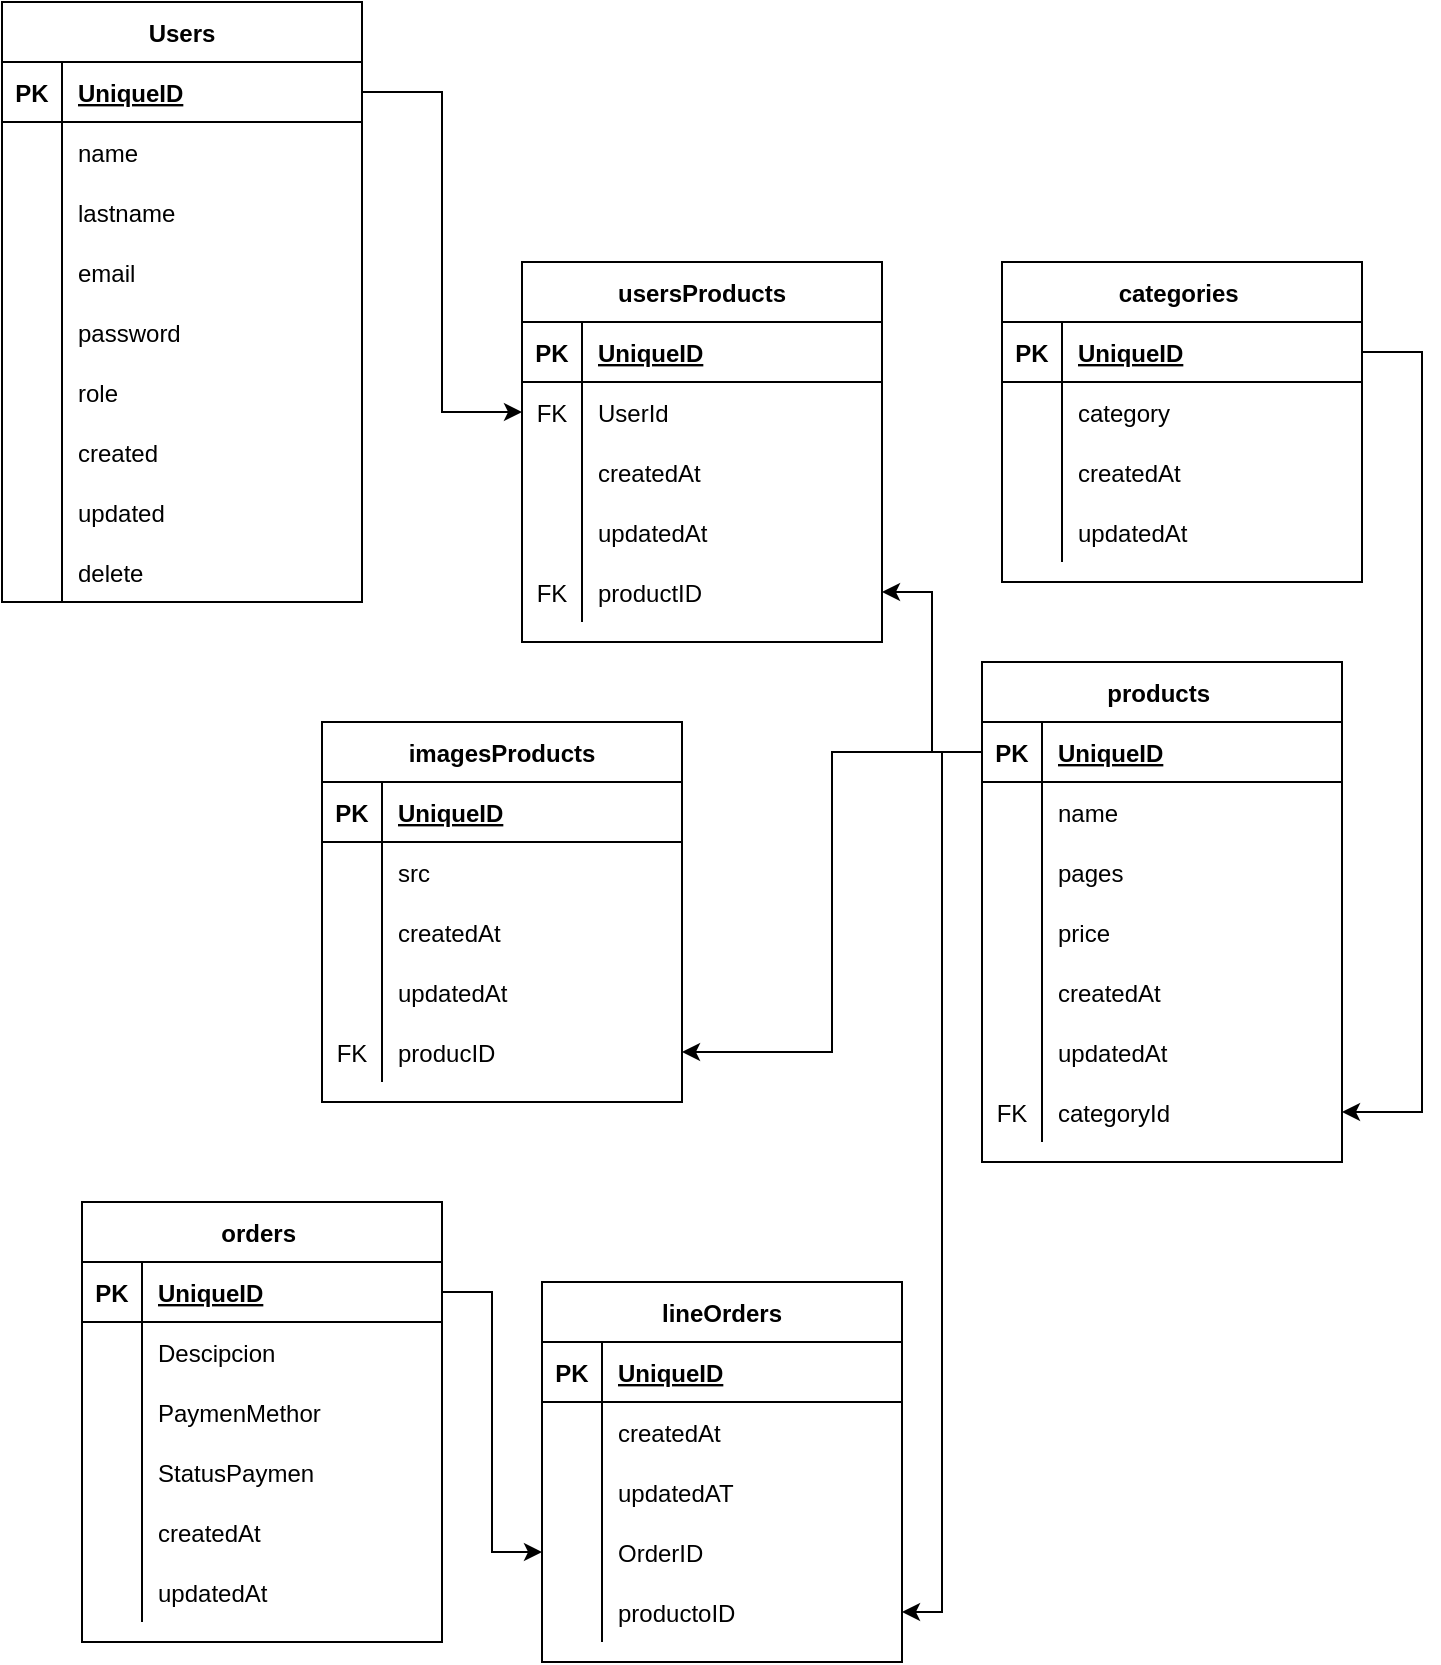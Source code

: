 <mxfile version="14.4.8" type="github">
  <diagram id="wdU_R_w-4YhpzuKH8OA1" Name="Page-1" name="Page-1">
    <mxGraphModel dx="868" dy="454" grid="1" gridSize="10" guides="1" tooltips="1" connect="1" arrows="1" fold="1" page="1" pageScale="1" pageWidth="827" pageHeight="1169" math="0" shadow="0">
      <root>
        <mxCell id="0" />
        <mxCell id="1" parent="0" />
        <mxCell id="D_lFzFRM88dTBD8EVdif-1" value="Users" style="shape=table;startSize=30;container=1;collapsible=1;childLayout=tableLayout;fixedRows=1;rowLines=0;fontStyle=1;align=center;resizeLast=1;" parent="1" vertex="1">
          <mxGeometry x="40" y="40" width="180" height="300" as="geometry" />
        </mxCell>
        <mxCell id="D_lFzFRM88dTBD8EVdif-2" value="" style="shape=partialRectangle;collapsible=0;dropTarget=0;pointerEvents=0;fillColor=none;top=0;left=0;bottom=1;right=0;points=[[0,0.5],[1,0.5]];portConstraint=eastwest;" parent="D_lFzFRM88dTBD8EVdif-1" vertex="1">
          <mxGeometry y="30" width="180" height="30" as="geometry" />
        </mxCell>
        <mxCell id="D_lFzFRM88dTBD8EVdif-3" value="PK" style="shape=partialRectangle;connectable=0;fillColor=none;top=0;left=0;bottom=0;right=0;fontStyle=1;overflow=hidden;" parent="D_lFzFRM88dTBD8EVdif-2" vertex="1">
          <mxGeometry width="30" height="30" as="geometry" />
        </mxCell>
        <mxCell id="D_lFzFRM88dTBD8EVdif-4" value="UniqueID" style="shape=partialRectangle;connectable=0;fillColor=none;top=0;left=0;bottom=0;right=0;align=left;spacingLeft=6;fontStyle=5;overflow=hidden;" parent="D_lFzFRM88dTBD8EVdif-2" vertex="1">
          <mxGeometry x="30" width="150" height="30" as="geometry" />
        </mxCell>
        <mxCell id="D_lFzFRM88dTBD8EVdif-5" value="" style="shape=partialRectangle;collapsible=0;dropTarget=0;pointerEvents=0;fillColor=none;top=0;left=0;bottom=0;right=0;points=[[0,0.5],[1,0.5]];portConstraint=eastwest;" parent="D_lFzFRM88dTBD8EVdif-1" vertex="1">
          <mxGeometry y="60" width="180" height="30" as="geometry" />
        </mxCell>
        <mxCell id="D_lFzFRM88dTBD8EVdif-6" value="" style="shape=partialRectangle;connectable=0;fillColor=none;top=0;left=0;bottom=0;right=0;editable=1;overflow=hidden;" parent="D_lFzFRM88dTBD8EVdif-5" vertex="1">
          <mxGeometry width="30" height="30" as="geometry" />
        </mxCell>
        <mxCell id="D_lFzFRM88dTBD8EVdif-7" value="name" style="shape=partialRectangle;connectable=0;fillColor=none;top=0;left=0;bottom=0;right=0;align=left;spacingLeft=6;overflow=hidden;" parent="D_lFzFRM88dTBD8EVdif-5" vertex="1">
          <mxGeometry x="30" width="150" height="30" as="geometry" />
        </mxCell>
        <mxCell id="D_lFzFRM88dTBD8EVdif-8" value="" style="shape=partialRectangle;collapsible=0;dropTarget=0;pointerEvents=0;fillColor=none;top=0;left=0;bottom=0;right=0;points=[[0,0.5],[1,0.5]];portConstraint=eastwest;" parent="D_lFzFRM88dTBD8EVdif-1" vertex="1">
          <mxGeometry y="90" width="180" height="30" as="geometry" />
        </mxCell>
        <mxCell id="D_lFzFRM88dTBD8EVdif-9" value="" style="shape=partialRectangle;connectable=0;fillColor=none;top=0;left=0;bottom=0;right=0;editable=1;overflow=hidden;" parent="D_lFzFRM88dTBD8EVdif-8" vertex="1">
          <mxGeometry width="30" height="30" as="geometry" />
        </mxCell>
        <mxCell id="D_lFzFRM88dTBD8EVdif-10" value="lastname" style="shape=partialRectangle;connectable=0;fillColor=none;top=0;left=0;bottom=0;right=0;align=left;spacingLeft=6;overflow=hidden;" parent="D_lFzFRM88dTBD8EVdif-8" vertex="1">
          <mxGeometry x="30" width="150" height="30" as="geometry" />
        </mxCell>
        <mxCell id="D_lFzFRM88dTBD8EVdif-11" value="" style="shape=partialRectangle;collapsible=0;dropTarget=0;pointerEvents=0;fillColor=none;top=0;left=0;bottom=0;right=0;points=[[0,0.5],[1,0.5]];portConstraint=eastwest;" parent="D_lFzFRM88dTBD8EVdif-1" vertex="1">
          <mxGeometry y="120" width="180" height="30" as="geometry" />
        </mxCell>
        <mxCell id="D_lFzFRM88dTBD8EVdif-12" value="" style="shape=partialRectangle;connectable=0;fillColor=none;top=0;left=0;bottom=0;right=0;editable=1;overflow=hidden;" parent="D_lFzFRM88dTBD8EVdif-11" vertex="1">
          <mxGeometry width="30" height="30" as="geometry" />
        </mxCell>
        <mxCell id="D_lFzFRM88dTBD8EVdif-13" value="email" style="shape=partialRectangle;connectable=0;fillColor=none;top=0;left=0;bottom=0;right=0;align=left;spacingLeft=6;overflow=hidden;" parent="D_lFzFRM88dTBD8EVdif-11" vertex="1">
          <mxGeometry x="30" width="150" height="30" as="geometry" />
        </mxCell>
        <mxCell id="D_lFzFRM88dTBD8EVdif-29" value="" style="shape=partialRectangle;collapsible=0;dropTarget=0;pointerEvents=0;fillColor=none;top=0;left=0;bottom=0;right=0;points=[[0,0.5],[1,0.5]];portConstraint=eastwest;" parent="D_lFzFRM88dTBD8EVdif-1" vertex="1">
          <mxGeometry y="150" width="180" height="30" as="geometry" />
        </mxCell>
        <mxCell id="D_lFzFRM88dTBD8EVdif-30" value="" style="shape=partialRectangle;connectable=0;fillColor=none;top=0;left=0;bottom=0;right=0;editable=1;overflow=hidden;" parent="D_lFzFRM88dTBD8EVdif-29" vertex="1">
          <mxGeometry width="30" height="30" as="geometry" />
        </mxCell>
        <mxCell id="D_lFzFRM88dTBD8EVdif-31" value="password" style="shape=partialRectangle;connectable=0;fillColor=none;top=0;left=0;bottom=0;right=0;align=left;spacingLeft=6;overflow=hidden;" parent="D_lFzFRM88dTBD8EVdif-29" vertex="1">
          <mxGeometry x="30" width="150" height="30" as="geometry" />
        </mxCell>
        <mxCell id="D_lFzFRM88dTBD8EVdif-48" value="" style="shape=partialRectangle;collapsible=0;dropTarget=0;pointerEvents=0;fillColor=none;top=0;left=0;bottom=0;right=0;points=[[0,0.5],[1,0.5]];portConstraint=eastwest;" parent="D_lFzFRM88dTBD8EVdif-1" vertex="1">
          <mxGeometry y="180" width="180" height="30" as="geometry" />
        </mxCell>
        <mxCell id="D_lFzFRM88dTBD8EVdif-49" value="" style="shape=partialRectangle;connectable=0;fillColor=none;top=0;left=0;bottom=0;right=0;editable=1;overflow=hidden;" parent="D_lFzFRM88dTBD8EVdif-48" vertex="1">
          <mxGeometry width="30" height="30" as="geometry" />
        </mxCell>
        <mxCell id="D_lFzFRM88dTBD8EVdif-50" value="role" style="shape=partialRectangle;connectable=0;fillColor=none;top=0;left=0;bottom=0;right=0;align=left;spacingLeft=6;overflow=hidden;" parent="D_lFzFRM88dTBD8EVdif-48" vertex="1">
          <mxGeometry x="30" width="150" height="30" as="geometry" />
        </mxCell>
        <mxCell id="D_lFzFRM88dTBD8EVdif-51" value="" style="shape=partialRectangle;collapsible=0;dropTarget=0;pointerEvents=0;fillColor=none;top=0;left=0;bottom=0;right=0;points=[[0,0.5],[1,0.5]];portConstraint=eastwest;" parent="D_lFzFRM88dTBD8EVdif-1" vertex="1">
          <mxGeometry y="210" width="180" height="30" as="geometry" />
        </mxCell>
        <mxCell id="D_lFzFRM88dTBD8EVdif-52" value="" style="shape=partialRectangle;connectable=0;fillColor=none;top=0;left=0;bottom=0;right=0;editable=1;overflow=hidden;" parent="D_lFzFRM88dTBD8EVdif-51" vertex="1">
          <mxGeometry width="30" height="30" as="geometry" />
        </mxCell>
        <mxCell id="D_lFzFRM88dTBD8EVdif-53" value="created" style="shape=partialRectangle;connectable=0;fillColor=none;top=0;left=0;bottom=0;right=0;align=left;spacingLeft=6;overflow=hidden;" parent="D_lFzFRM88dTBD8EVdif-51" vertex="1">
          <mxGeometry x="30" width="150" height="30" as="geometry" />
        </mxCell>
        <mxCell id="D_lFzFRM88dTBD8EVdif-54" value="" style="shape=partialRectangle;collapsible=0;dropTarget=0;pointerEvents=0;fillColor=none;top=0;left=0;bottom=0;right=0;points=[[0,0.5],[1,0.5]];portConstraint=eastwest;" parent="D_lFzFRM88dTBD8EVdif-1" vertex="1">
          <mxGeometry y="240" width="180" height="30" as="geometry" />
        </mxCell>
        <mxCell id="D_lFzFRM88dTBD8EVdif-55" value="" style="shape=partialRectangle;connectable=0;fillColor=none;top=0;left=0;bottom=0;right=0;editable=1;overflow=hidden;" parent="D_lFzFRM88dTBD8EVdif-54" vertex="1">
          <mxGeometry width="30" height="30" as="geometry" />
        </mxCell>
        <mxCell id="D_lFzFRM88dTBD8EVdif-56" value="updated" style="shape=partialRectangle;connectable=0;fillColor=none;top=0;left=0;bottom=0;right=0;align=left;spacingLeft=6;overflow=hidden;" parent="D_lFzFRM88dTBD8EVdif-54" vertex="1">
          <mxGeometry x="30" width="150" height="30" as="geometry" />
        </mxCell>
        <mxCell id="D_lFzFRM88dTBD8EVdif-57" value="" style="shape=partialRectangle;collapsible=0;dropTarget=0;pointerEvents=0;fillColor=none;top=0;left=0;bottom=0;right=0;points=[[0,0.5],[1,0.5]];portConstraint=eastwest;" parent="D_lFzFRM88dTBD8EVdif-1" vertex="1">
          <mxGeometry y="270" width="180" height="30" as="geometry" />
        </mxCell>
        <mxCell id="D_lFzFRM88dTBD8EVdif-58" value="" style="shape=partialRectangle;connectable=0;fillColor=none;top=0;left=0;bottom=0;right=0;editable=1;overflow=hidden;" parent="D_lFzFRM88dTBD8EVdif-57" vertex="1">
          <mxGeometry width="30" height="30" as="geometry" />
        </mxCell>
        <mxCell id="D_lFzFRM88dTBD8EVdif-59" value="delete" style="shape=partialRectangle;connectable=0;fillColor=none;top=0;left=0;bottom=0;right=0;align=left;spacingLeft=6;overflow=hidden;" parent="D_lFzFRM88dTBD8EVdif-57" vertex="1">
          <mxGeometry x="30" width="150" height="30" as="geometry" />
        </mxCell>
        <mxCell id="D_lFzFRM88dTBD8EVdif-102" style="edgeStyle=orthogonalEdgeStyle;rounded=0;orthogonalLoop=1;jettySize=auto;html=1;entryX=1;entryY=0.5;entryDx=0;entryDy=0;exitX=1;exitY=0.5;exitDx=0;exitDy=0;" parent="1" source="D_lFzFRM88dTBD8EVdif-61" target="D_lFzFRM88dTBD8EVdif-83" edge="1">
          <mxGeometry relative="1" as="geometry">
            <Array as="points">
              <mxPoint x="750" y="215" />
              <mxPoint x="750" y="595" />
            </Array>
          </mxGeometry>
        </mxCell>
        <mxCell id="D_lFzFRM88dTBD8EVdif-60" value="categories " style="shape=table;startSize=30;container=1;collapsible=1;childLayout=tableLayout;fixedRows=1;rowLines=0;fontStyle=1;align=center;resizeLast=1;" parent="1" vertex="1">
          <mxGeometry x="540" y="170" width="180" height="160" as="geometry" />
        </mxCell>
        <mxCell id="D_lFzFRM88dTBD8EVdif-61" value="" style="shape=partialRectangle;collapsible=0;dropTarget=0;pointerEvents=0;fillColor=none;top=0;left=0;bottom=1;right=0;points=[[0,0.5],[1,0.5]];portConstraint=eastwest;" parent="D_lFzFRM88dTBD8EVdif-60" vertex="1">
          <mxGeometry y="30" width="180" height="30" as="geometry" />
        </mxCell>
        <mxCell id="D_lFzFRM88dTBD8EVdif-62" value="PK" style="shape=partialRectangle;connectable=0;fillColor=none;top=0;left=0;bottom=0;right=0;fontStyle=1;overflow=hidden;" parent="D_lFzFRM88dTBD8EVdif-61" vertex="1">
          <mxGeometry width="30" height="30" as="geometry" />
        </mxCell>
        <mxCell id="D_lFzFRM88dTBD8EVdif-63" value="UniqueID" style="shape=partialRectangle;connectable=0;fillColor=none;top=0;left=0;bottom=0;right=0;align=left;spacingLeft=6;fontStyle=5;overflow=hidden;" parent="D_lFzFRM88dTBD8EVdif-61" vertex="1">
          <mxGeometry x="30" width="150" height="30" as="geometry" />
        </mxCell>
        <mxCell id="D_lFzFRM88dTBD8EVdif-64" value="" style="shape=partialRectangle;collapsible=0;dropTarget=0;pointerEvents=0;fillColor=none;top=0;left=0;bottom=0;right=0;points=[[0,0.5],[1,0.5]];portConstraint=eastwest;" parent="D_lFzFRM88dTBD8EVdif-60" vertex="1">
          <mxGeometry y="60" width="180" height="30" as="geometry" />
        </mxCell>
        <mxCell id="D_lFzFRM88dTBD8EVdif-65" value="" style="shape=partialRectangle;connectable=0;fillColor=none;top=0;left=0;bottom=0;right=0;editable=1;overflow=hidden;" parent="D_lFzFRM88dTBD8EVdif-64" vertex="1">
          <mxGeometry width="30" height="30" as="geometry" />
        </mxCell>
        <mxCell id="D_lFzFRM88dTBD8EVdif-66" value="category" style="shape=partialRectangle;connectable=0;fillColor=none;top=0;left=0;bottom=0;right=0;align=left;spacingLeft=6;overflow=hidden;" parent="D_lFzFRM88dTBD8EVdif-64" vertex="1">
          <mxGeometry x="30" width="150" height="30" as="geometry" />
        </mxCell>
        <mxCell id="D_lFzFRM88dTBD8EVdif-136" value="" style="shape=partialRectangle;collapsible=0;dropTarget=0;pointerEvents=0;fillColor=none;top=0;left=0;bottom=0;right=0;points=[[0,0.5],[1,0.5]];portConstraint=eastwest;" parent="D_lFzFRM88dTBD8EVdif-60" vertex="1">
          <mxGeometry y="90" width="180" height="30" as="geometry" />
        </mxCell>
        <mxCell id="D_lFzFRM88dTBD8EVdif-137" value="" style="shape=partialRectangle;connectable=0;fillColor=none;top=0;left=0;bottom=0;right=0;editable=1;overflow=hidden;" parent="D_lFzFRM88dTBD8EVdif-136" vertex="1">
          <mxGeometry width="30" height="30" as="geometry" />
        </mxCell>
        <mxCell id="D_lFzFRM88dTBD8EVdif-138" value="createdAt" style="shape=partialRectangle;connectable=0;fillColor=none;top=0;left=0;bottom=0;right=0;align=left;spacingLeft=6;overflow=hidden;" parent="D_lFzFRM88dTBD8EVdif-136" vertex="1">
          <mxGeometry x="30" width="150" height="30" as="geometry" />
        </mxCell>
        <mxCell id="D_lFzFRM88dTBD8EVdif-139" value="" style="shape=partialRectangle;collapsible=0;dropTarget=0;pointerEvents=0;fillColor=none;top=0;left=0;bottom=0;right=0;points=[[0,0.5],[1,0.5]];portConstraint=eastwest;" parent="D_lFzFRM88dTBD8EVdif-60" vertex="1">
          <mxGeometry y="120" width="180" height="30" as="geometry" />
        </mxCell>
        <mxCell id="D_lFzFRM88dTBD8EVdif-140" value="" style="shape=partialRectangle;connectable=0;fillColor=none;top=0;left=0;bottom=0;right=0;editable=1;overflow=hidden;" parent="D_lFzFRM88dTBD8EVdif-139" vertex="1">
          <mxGeometry width="30" height="30" as="geometry" />
        </mxCell>
        <mxCell id="D_lFzFRM88dTBD8EVdif-141" value="updatedAt" style="shape=partialRectangle;connectable=0;fillColor=none;top=0;left=0;bottom=0;right=0;align=left;spacingLeft=6;overflow=hidden;" parent="D_lFzFRM88dTBD8EVdif-139" vertex="1">
          <mxGeometry x="30" width="150" height="30" as="geometry" />
        </mxCell>
        <mxCell id="D_lFzFRM88dTBD8EVdif-73" value="products " style="shape=table;startSize=30;container=1;collapsible=1;childLayout=tableLayout;fixedRows=1;rowLines=0;fontStyle=1;align=center;resizeLast=1;" parent="1" vertex="1">
          <mxGeometry x="530" y="370" width="180" height="250" as="geometry" />
        </mxCell>
        <mxCell id="D_lFzFRM88dTBD8EVdif-74" value="" style="shape=partialRectangle;collapsible=0;dropTarget=0;pointerEvents=0;fillColor=none;top=0;left=0;bottom=1;right=0;points=[[0,0.5],[1,0.5]];portConstraint=eastwest;" parent="D_lFzFRM88dTBD8EVdif-73" vertex="1">
          <mxGeometry y="30" width="180" height="30" as="geometry" />
        </mxCell>
        <mxCell id="D_lFzFRM88dTBD8EVdif-75" value="PK" style="shape=partialRectangle;connectable=0;fillColor=none;top=0;left=0;bottom=0;right=0;fontStyle=1;overflow=hidden;" parent="D_lFzFRM88dTBD8EVdif-74" vertex="1">
          <mxGeometry width="30" height="30" as="geometry" />
        </mxCell>
        <mxCell id="D_lFzFRM88dTBD8EVdif-76" value="UniqueID" style="shape=partialRectangle;connectable=0;fillColor=none;top=0;left=0;bottom=0;right=0;align=left;spacingLeft=6;fontStyle=5;overflow=hidden;" parent="D_lFzFRM88dTBD8EVdif-74" vertex="1">
          <mxGeometry x="30" width="150" height="30" as="geometry" />
        </mxCell>
        <mxCell id="D_lFzFRM88dTBD8EVdif-77" value="" style="shape=partialRectangle;collapsible=0;dropTarget=0;pointerEvents=0;fillColor=none;top=0;left=0;bottom=0;right=0;points=[[0,0.5],[1,0.5]];portConstraint=eastwest;" parent="D_lFzFRM88dTBD8EVdif-73" vertex="1">
          <mxGeometry y="60" width="180" height="30" as="geometry" />
        </mxCell>
        <mxCell id="D_lFzFRM88dTBD8EVdif-78" value="" style="shape=partialRectangle;connectable=0;fillColor=none;top=0;left=0;bottom=0;right=0;editable=1;overflow=hidden;" parent="D_lFzFRM88dTBD8EVdif-77" vertex="1">
          <mxGeometry width="30" height="30" as="geometry" />
        </mxCell>
        <mxCell id="D_lFzFRM88dTBD8EVdif-79" value="name" style="shape=partialRectangle;connectable=0;fillColor=none;top=0;left=0;bottom=0;right=0;align=left;spacingLeft=6;overflow=hidden;" parent="D_lFzFRM88dTBD8EVdif-77" vertex="1">
          <mxGeometry x="30" width="150" height="30" as="geometry" />
        </mxCell>
        <mxCell id="D_lFzFRM88dTBD8EVdif-80" value="" style="shape=partialRectangle;collapsible=0;dropTarget=0;pointerEvents=0;fillColor=none;top=0;left=0;bottom=0;right=0;points=[[0,0.5],[1,0.5]];portConstraint=eastwest;" parent="D_lFzFRM88dTBD8EVdif-73" vertex="1">
          <mxGeometry y="90" width="180" height="30" as="geometry" />
        </mxCell>
        <mxCell id="D_lFzFRM88dTBD8EVdif-81" value="" style="shape=partialRectangle;connectable=0;fillColor=none;top=0;left=0;bottom=0;right=0;editable=1;overflow=hidden;" parent="D_lFzFRM88dTBD8EVdif-80" vertex="1">
          <mxGeometry width="30" height="30" as="geometry" />
        </mxCell>
        <mxCell id="D_lFzFRM88dTBD8EVdif-82" value="pages" style="shape=partialRectangle;connectable=0;fillColor=none;top=0;left=0;bottom=0;right=0;align=left;spacingLeft=6;overflow=hidden;" parent="D_lFzFRM88dTBD8EVdif-80" vertex="1">
          <mxGeometry x="30" width="150" height="30" as="geometry" />
        </mxCell>
        <mxCell id="yRjSZdpIRdjSSG2NcqVf-1" value="" style="shape=partialRectangle;collapsible=0;dropTarget=0;pointerEvents=0;fillColor=none;top=0;left=0;bottom=0;right=0;points=[[0,0.5],[1,0.5]];portConstraint=eastwest;" parent="D_lFzFRM88dTBD8EVdif-73" vertex="1">
          <mxGeometry y="120" width="180" height="30" as="geometry" />
        </mxCell>
        <mxCell id="yRjSZdpIRdjSSG2NcqVf-2" value="" style="shape=partialRectangle;connectable=0;fillColor=none;top=0;left=0;bottom=0;right=0;editable=1;overflow=hidden;" parent="yRjSZdpIRdjSSG2NcqVf-1" vertex="1">
          <mxGeometry width="30" height="30" as="geometry" />
        </mxCell>
        <mxCell id="yRjSZdpIRdjSSG2NcqVf-3" value="price" style="shape=partialRectangle;connectable=0;fillColor=none;top=0;left=0;bottom=0;right=0;align=left;spacingLeft=6;overflow=hidden;" parent="yRjSZdpIRdjSSG2NcqVf-1" vertex="1">
          <mxGeometry x="30" width="150" height="30" as="geometry" />
        </mxCell>
        <mxCell id="D_lFzFRM88dTBD8EVdif-130" value="" style="shape=partialRectangle;collapsible=0;dropTarget=0;pointerEvents=0;fillColor=none;top=0;left=0;bottom=0;right=0;points=[[0,0.5],[1,0.5]];portConstraint=eastwest;" parent="D_lFzFRM88dTBD8EVdif-73" vertex="1">
          <mxGeometry y="150" width="180" height="30" as="geometry" />
        </mxCell>
        <mxCell id="D_lFzFRM88dTBD8EVdif-131" value="" style="shape=partialRectangle;connectable=0;fillColor=none;top=0;left=0;bottom=0;right=0;editable=1;overflow=hidden;" parent="D_lFzFRM88dTBD8EVdif-130" vertex="1">
          <mxGeometry width="30" height="30" as="geometry" />
        </mxCell>
        <mxCell id="D_lFzFRM88dTBD8EVdif-132" value="createdAt" style="shape=partialRectangle;connectable=0;fillColor=none;top=0;left=0;bottom=0;right=0;align=left;spacingLeft=6;overflow=hidden;" parent="D_lFzFRM88dTBD8EVdif-130" vertex="1">
          <mxGeometry x="30" width="150" height="30" as="geometry" />
        </mxCell>
        <mxCell id="D_lFzFRM88dTBD8EVdif-133" value="" style="shape=partialRectangle;collapsible=0;dropTarget=0;pointerEvents=0;fillColor=none;top=0;left=0;bottom=0;right=0;points=[[0,0.5],[1,0.5]];portConstraint=eastwest;" parent="D_lFzFRM88dTBD8EVdif-73" vertex="1">
          <mxGeometry y="180" width="180" height="30" as="geometry" />
        </mxCell>
        <mxCell id="D_lFzFRM88dTBD8EVdif-134" value="" style="shape=partialRectangle;connectable=0;fillColor=none;top=0;left=0;bottom=0;right=0;editable=1;overflow=hidden;" parent="D_lFzFRM88dTBD8EVdif-133" vertex="1">
          <mxGeometry width="30" height="30" as="geometry" />
        </mxCell>
        <mxCell id="D_lFzFRM88dTBD8EVdif-135" value="updatedAt" style="shape=partialRectangle;connectable=0;fillColor=none;top=0;left=0;bottom=0;right=0;align=left;spacingLeft=6;overflow=hidden;" parent="D_lFzFRM88dTBD8EVdif-133" vertex="1">
          <mxGeometry x="30" width="150" height="30" as="geometry" />
        </mxCell>
        <mxCell id="D_lFzFRM88dTBD8EVdif-83" value="" style="shape=partialRectangle;collapsible=0;dropTarget=0;pointerEvents=0;fillColor=none;top=0;left=0;bottom=0;right=0;points=[[0,0.5],[1,0.5]];portConstraint=eastwest;" parent="D_lFzFRM88dTBD8EVdif-73" vertex="1">
          <mxGeometry y="210" width="180" height="30" as="geometry" />
        </mxCell>
        <mxCell id="D_lFzFRM88dTBD8EVdif-84" value="FK" style="shape=partialRectangle;connectable=0;fillColor=none;top=0;left=0;bottom=0;right=0;editable=1;overflow=hidden;" parent="D_lFzFRM88dTBD8EVdif-83" vertex="1">
          <mxGeometry width="30" height="30" as="geometry" />
        </mxCell>
        <mxCell id="D_lFzFRM88dTBD8EVdif-85" value="categoryId" style="shape=partialRectangle;connectable=0;fillColor=none;top=0;left=0;bottom=0;right=0;align=left;spacingLeft=6;overflow=hidden;" parent="D_lFzFRM88dTBD8EVdif-83" vertex="1">
          <mxGeometry x="30" width="150" height="30" as="geometry" />
        </mxCell>
        <mxCell id="D_lFzFRM88dTBD8EVdif-86" value="usersProducts" style="shape=table;startSize=30;container=1;collapsible=1;childLayout=tableLayout;fixedRows=1;rowLines=0;fontStyle=1;align=center;resizeLast=1;" parent="1" vertex="1">
          <mxGeometry x="300" y="170" width="180" height="190" as="geometry" />
        </mxCell>
        <mxCell id="D_lFzFRM88dTBD8EVdif-87" value="" style="shape=partialRectangle;collapsible=0;dropTarget=0;pointerEvents=0;fillColor=none;top=0;left=0;bottom=1;right=0;points=[[0,0.5],[1,0.5]];portConstraint=eastwest;" parent="D_lFzFRM88dTBD8EVdif-86" vertex="1">
          <mxGeometry y="30" width="180" height="30" as="geometry" />
        </mxCell>
        <mxCell id="D_lFzFRM88dTBD8EVdif-88" value="PK" style="shape=partialRectangle;connectable=0;fillColor=none;top=0;left=0;bottom=0;right=0;fontStyle=1;overflow=hidden;" parent="D_lFzFRM88dTBD8EVdif-87" vertex="1">
          <mxGeometry width="30" height="30" as="geometry" />
        </mxCell>
        <mxCell id="D_lFzFRM88dTBD8EVdif-89" value="UniqueID" style="shape=partialRectangle;connectable=0;fillColor=none;top=0;left=0;bottom=0;right=0;align=left;spacingLeft=6;fontStyle=5;overflow=hidden;" parent="D_lFzFRM88dTBD8EVdif-87" vertex="1">
          <mxGeometry x="30" width="150" height="30" as="geometry" />
        </mxCell>
        <mxCell id="D_lFzFRM88dTBD8EVdif-93" value="" style="shape=partialRectangle;collapsible=0;dropTarget=0;pointerEvents=0;fillColor=none;top=0;left=0;bottom=0;right=0;points=[[0,0.5],[1,0.5]];portConstraint=eastwest;" parent="D_lFzFRM88dTBD8EVdif-86" vertex="1">
          <mxGeometry y="60" width="180" height="30" as="geometry" />
        </mxCell>
        <mxCell id="D_lFzFRM88dTBD8EVdif-94" value="FK" style="shape=partialRectangle;connectable=0;fillColor=none;top=0;left=0;bottom=0;right=0;editable=1;overflow=hidden;" parent="D_lFzFRM88dTBD8EVdif-93" vertex="1">
          <mxGeometry width="30" height="30" as="geometry" />
        </mxCell>
        <mxCell id="D_lFzFRM88dTBD8EVdif-95" value="UserId" style="shape=partialRectangle;connectable=0;fillColor=none;top=0;left=0;bottom=0;right=0;align=left;spacingLeft=6;overflow=hidden;" parent="D_lFzFRM88dTBD8EVdif-93" vertex="1">
          <mxGeometry x="30" width="150" height="30" as="geometry" />
        </mxCell>
        <mxCell id="D_lFzFRM88dTBD8EVdif-152" value="" style="shape=partialRectangle;collapsible=0;dropTarget=0;pointerEvents=0;fillColor=none;top=0;left=0;bottom=0;right=0;points=[[0,0.5],[1,0.5]];portConstraint=eastwest;" parent="D_lFzFRM88dTBD8EVdif-86" vertex="1">
          <mxGeometry y="90" width="180" height="30" as="geometry" />
        </mxCell>
        <mxCell id="D_lFzFRM88dTBD8EVdif-153" value="" style="shape=partialRectangle;connectable=0;fillColor=none;top=0;left=0;bottom=0;right=0;editable=1;overflow=hidden;" parent="D_lFzFRM88dTBD8EVdif-152" vertex="1">
          <mxGeometry width="30" height="30" as="geometry" />
        </mxCell>
        <mxCell id="D_lFzFRM88dTBD8EVdif-154" value="createdAt" style="shape=partialRectangle;connectable=0;fillColor=none;top=0;left=0;bottom=0;right=0;align=left;spacingLeft=6;overflow=hidden;" parent="D_lFzFRM88dTBD8EVdif-152" vertex="1">
          <mxGeometry x="30" width="150" height="30" as="geometry" />
        </mxCell>
        <mxCell id="D_lFzFRM88dTBD8EVdif-155" value="" style="shape=partialRectangle;collapsible=0;dropTarget=0;pointerEvents=0;fillColor=none;top=0;left=0;bottom=0;right=0;points=[[0,0.5],[1,0.5]];portConstraint=eastwest;" parent="D_lFzFRM88dTBD8EVdif-86" vertex="1">
          <mxGeometry y="120" width="180" height="30" as="geometry" />
        </mxCell>
        <mxCell id="D_lFzFRM88dTBD8EVdif-156" value="" style="shape=partialRectangle;connectable=0;fillColor=none;top=0;left=0;bottom=0;right=0;editable=1;overflow=hidden;" parent="D_lFzFRM88dTBD8EVdif-155" vertex="1">
          <mxGeometry width="30" height="30" as="geometry" />
        </mxCell>
        <mxCell id="D_lFzFRM88dTBD8EVdif-157" value="updatedAt" style="shape=partialRectangle;connectable=0;fillColor=none;top=0;left=0;bottom=0;right=0;align=left;spacingLeft=6;overflow=hidden;" parent="D_lFzFRM88dTBD8EVdif-155" vertex="1">
          <mxGeometry x="30" width="150" height="30" as="geometry" />
        </mxCell>
        <mxCell id="D_lFzFRM88dTBD8EVdif-96" value="" style="shape=partialRectangle;collapsible=0;dropTarget=0;pointerEvents=0;fillColor=none;top=0;left=0;bottom=0;right=0;points=[[0,0.5],[1,0.5]];portConstraint=eastwest;" parent="D_lFzFRM88dTBD8EVdif-86" vertex="1">
          <mxGeometry y="150" width="180" height="30" as="geometry" />
        </mxCell>
        <mxCell id="D_lFzFRM88dTBD8EVdif-97" value="FK" style="shape=partialRectangle;connectable=0;fillColor=none;top=0;left=0;bottom=0;right=0;editable=1;overflow=hidden;" parent="D_lFzFRM88dTBD8EVdif-96" vertex="1">
          <mxGeometry width="30" height="30" as="geometry" />
        </mxCell>
        <mxCell id="D_lFzFRM88dTBD8EVdif-98" value="productID" style="shape=partialRectangle;connectable=0;fillColor=none;top=0;left=0;bottom=0;right=0;align=left;spacingLeft=6;overflow=hidden;" parent="D_lFzFRM88dTBD8EVdif-96" vertex="1">
          <mxGeometry x="30" width="150" height="30" as="geometry" />
        </mxCell>
        <mxCell id="D_lFzFRM88dTBD8EVdif-100" style="edgeStyle=orthogonalEdgeStyle;rounded=0;orthogonalLoop=1;jettySize=auto;html=1;exitX=1;exitY=0.5;exitDx=0;exitDy=0;entryX=0;entryY=0.5;entryDx=0;entryDy=0;" parent="1" source="D_lFzFRM88dTBD8EVdif-2" target="D_lFzFRM88dTBD8EVdif-93" edge="1">
          <mxGeometry relative="1" as="geometry" />
        </mxCell>
        <mxCell id="D_lFzFRM88dTBD8EVdif-101" style="edgeStyle=orthogonalEdgeStyle;rounded=0;orthogonalLoop=1;jettySize=auto;html=1;exitX=0;exitY=0.5;exitDx=0;exitDy=0;" parent="1" source="D_lFzFRM88dTBD8EVdif-74" target="D_lFzFRM88dTBD8EVdif-96" edge="1">
          <mxGeometry relative="1" as="geometry" />
        </mxCell>
        <mxCell id="D_lFzFRM88dTBD8EVdif-103" value="imagesProducts" style="shape=table;startSize=30;container=1;collapsible=1;childLayout=tableLayout;fixedRows=1;rowLines=0;fontStyle=1;align=center;resizeLast=1;" parent="1" vertex="1">
          <mxGeometry x="200" y="400" width="180" height="190" as="geometry" />
        </mxCell>
        <mxCell id="D_lFzFRM88dTBD8EVdif-104" value="" style="shape=partialRectangle;collapsible=0;dropTarget=0;pointerEvents=0;fillColor=none;top=0;left=0;bottom=1;right=0;points=[[0,0.5],[1,0.5]];portConstraint=eastwest;" parent="D_lFzFRM88dTBD8EVdif-103" vertex="1">
          <mxGeometry y="30" width="180" height="30" as="geometry" />
        </mxCell>
        <mxCell id="D_lFzFRM88dTBD8EVdif-105" value="PK" style="shape=partialRectangle;connectable=0;fillColor=none;top=0;left=0;bottom=0;right=0;fontStyle=1;overflow=hidden;" parent="D_lFzFRM88dTBD8EVdif-104" vertex="1">
          <mxGeometry width="30" height="30" as="geometry" />
        </mxCell>
        <mxCell id="D_lFzFRM88dTBD8EVdif-106" value="UniqueID" style="shape=partialRectangle;connectable=0;fillColor=none;top=0;left=0;bottom=0;right=0;align=left;spacingLeft=6;fontStyle=5;overflow=hidden;" parent="D_lFzFRM88dTBD8EVdif-104" vertex="1">
          <mxGeometry x="30" width="150" height="30" as="geometry" />
        </mxCell>
        <mxCell id="D_lFzFRM88dTBD8EVdif-107" value="" style="shape=partialRectangle;collapsible=0;dropTarget=0;pointerEvents=0;fillColor=none;top=0;left=0;bottom=0;right=0;points=[[0,0.5],[1,0.5]];portConstraint=eastwest;" parent="D_lFzFRM88dTBD8EVdif-103" vertex="1">
          <mxGeometry y="60" width="180" height="30" as="geometry" />
        </mxCell>
        <mxCell id="D_lFzFRM88dTBD8EVdif-108" value="" style="shape=partialRectangle;connectable=0;fillColor=none;top=0;left=0;bottom=0;right=0;editable=1;overflow=hidden;" parent="D_lFzFRM88dTBD8EVdif-107" vertex="1">
          <mxGeometry width="30" height="30" as="geometry" />
        </mxCell>
        <mxCell id="D_lFzFRM88dTBD8EVdif-109" value="src" style="shape=partialRectangle;connectable=0;fillColor=none;top=0;left=0;bottom=0;right=0;align=left;spacingLeft=6;overflow=hidden;" parent="D_lFzFRM88dTBD8EVdif-107" vertex="1">
          <mxGeometry x="30" width="150" height="30" as="geometry" />
        </mxCell>
        <mxCell id="D_lFzFRM88dTBD8EVdif-168" value="" style="shape=partialRectangle;collapsible=0;dropTarget=0;pointerEvents=0;fillColor=none;top=0;left=0;bottom=0;right=0;points=[[0,0.5],[1,0.5]];portConstraint=eastwest;" parent="D_lFzFRM88dTBD8EVdif-103" vertex="1">
          <mxGeometry y="90" width="180" height="30" as="geometry" />
        </mxCell>
        <mxCell id="D_lFzFRM88dTBD8EVdif-169" value="" style="shape=partialRectangle;connectable=0;fillColor=none;top=0;left=0;bottom=0;right=0;editable=1;overflow=hidden;" parent="D_lFzFRM88dTBD8EVdif-168" vertex="1">
          <mxGeometry width="30" height="30" as="geometry" />
        </mxCell>
        <mxCell id="D_lFzFRM88dTBD8EVdif-170" value="createdAt" style="shape=partialRectangle;connectable=0;fillColor=none;top=0;left=0;bottom=0;right=0;align=left;spacingLeft=6;overflow=hidden;" parent="D_lFzFRM88dTBD8EVdif-168" vertex="1">
          <mxGeometry x="30" width="150" height="30" as="geometry" />
        </mxCell>
        <mxCell id="D_lFzFRM88dTBD8EVdif-171" value="" style="shape=partialRectangle;collapsible=0;dropTarget=0;pointerEvents=0;fillColor=none;top=0;left=0;bottom=0;right=0;points=[[0,0.5],[1,0.5]];portConstraint=eastwest;" parent="D_lFzFRM88dTBD8EVdif-103" vertex="1">
          <mxGeometry y="120" width="180" height="30" as="geometry" />
        </mxCell>
        <mxCell id="D_lFzFRM88dTBD8EVdif-172" value="" style="shape=partialRectangle;connectable=0;fillColor=none;top=0;left=0;bottom=0;right=0;editable=1;overflow=hidden;" parent="D_lFzFRM88dTBD8EVdif-171" vertex="1">
          <mxGeometry width="30" height="30" as="geometry" />
        </mxCell>
        <mxCell id="D_lFzFRM88dTBD8EVdif-173" value="updatedAt" style="shape=partialRectangle;connectable=0;fillColor=none;top=0;left=0;bottom=0;right=0;align=left;spacingLeft=6;overflow=hidden;" parent="D_lFzFRM88dTBD8EVdif-171" vertex="1">
          <mxGeometry x="30" width="150" height="30" as="geometry" />
        </mxCell>
        <mxCell id="D_lFzFRM88dTBD8EVdif-110" value="" style="shape=partialRectangle;collapsible=0;dropTarget=0;pointerEvents=0;fillColor=none;top=0;left=0;bottom=0;right=0;points=[[0,0.5],[1,0.5]];portConstraint=eastwest;" parent="D_lFzFRM88dTBD8EVdif-103" vertex="1">
          <mxGeometry y="150" width="180" height="30" as="geometry" />
        </mxCell>
        <mxCell id="D_lFzFRM88dTBD8EVdif-111" value="FK" style="shape=partialRectangle;connectable=0;fillColor=none;top=0;left=0;bottom=0;right=0;editable=1;overflow=hidden;" parent="D_lFzFRM88dTBD8EVdif-110" vertex="1">
          <mxGeometry width="30" height="30" as="geometry" />
        </mxCell>
        <mxCell id="D_lFzFRM88dTBD8EVdif-112" value="producID" style="shape=partialRectangle;connectable=0;fillColor=none;top=0;left=0;bottom=0;right=0;align=left;spacingLeft=6;overflow=hidden;" parent="D_lFzFRM88dTBD8EVdif-110" vertex="1">
          <mxGeometry x="30" width="150" height="30" as="geometry" />
        </mxCell>
        <mxCell id="D_lFzFRM88dTBD8EVdif-116" style="edgeStyle=orthogonalEdgeStyle;rounded=0;orthogonalLoop=1;jettySize=auto;html=1;entryX=1;entryY=0.5;entryDx=0;entryDy=0;" parent="1" source="D_lFzFRM88dTBD8EVdif-74" target="D_lFzFRM88dTBD8EVdif-110" edge="1">
          <mxGeometry relative="1" as="geometry" />
        </mxCell>
        <mxCell id="D_lFzFRM88dTBD8EVdif-117" value="orders " style="shape=table;startSize=30;container=1;collapsible=1;childLayout=tableLayout;fixedRows=1;rowLines=0;fontStyle=1;align=center;resizeLast=1;" parent="1" vertex="1">
          <mxGeometry x="80" y="640" width="180" height="220" as="geometry" />
        </mxCell>
        <mxCell id="D_lFzFRM88dTBD8EVdif-118" value="" style="shape=partialRectangle;collapsible=0;dropTarget=0;pointerEvents=0;fillColor=none;top=0;left=0;bottom=1;right=0;points=[[0,0.5],[1,0.5]];portConstraint=eastwest;" parent="D_lFzFRM88dTBD8EVdif-117" vertex="1">
          <mxGeometry y="30" width="180" height="30" as="geometry" />
        </mxCell>
        <mxCell id="D_lFzFRM88dTBD8EVdif-119" value="PK" style="shape=partialRectangle;connectable=0;fillColor=none;top=0;left=0;bottom=0;right=0;fontStyle=1;overflow=hidden;" parent="D_lFzFRM88dTBD8EVdif-118" vertex="1">
          <mxGeometry width="30" height="30" as="geometry" />
        </mxCell>
        <mxCell id="D_lFzFRM88dTBD8EVdif-120" value="UniqueID" style="shape=partialRectangle;connectable=0;fillColor=none;top=0;left=0;bottom=0;right=0;align=left;spacingLeft=6;fontStyle=5;overflow=hidden;" parent="D_lFzFRM88dTBD8EVdif-118" vertex="1">
          <mxGeometry x="30" width="150" height="30" as="geometry" />
        </mxCell>
        <mxCell id="D_lFzFRM88dTBD8EVdif-121" value="" style="shape=partialRectangle;collapsible=0;dropTarget=0;pointerEvents=0;fillColor=none;top=0;left=0;bottom=0;right=0;points=[[0,0.5],[1,0.5]];portConstraint=eastwest;" parent="D_lFzFRM88dTBD8EVdif-117" vertex="1">
          <mxGeometry y="60" width="180" height="30" as="geometry" />
        </mxCell>
        <mxCell id="D_lFzFRM88dTBD8EVdif-122" value="" style="shape=partialRectangle;connectable=0;fillColor=none;top=0;left=0;bottom=0;right=0;editable=1;overflow=hidden;" parent="D_lFzFRM88dTBD8EVdif-121" vertex="1">
          <mxGeometry width="30" height="30" as="geometry" />
        </mxCell>
        <mxCell id="D_lFzFRM88dTBD8EVdif-123" value="Descipcion" style="shape=partialRectangle;connectable=0;fillColor=none;top=0;left=0;bottom=0;right=0;align=left;spacingLeft=6;overflow=hidden;" parent="D_lFzFRM88dTBD8EVdif-121" vertex="1">
          <mxGeometry x="30" width="150" height="30" as="geometry" />
        </mxCell>
        <mxCell id="jb_CX1X60mOa_w4W8BEC-1" value="" style="shape=partialRectangle;collapsible=0;dropTarget=0;pointerEvents=0;fillColor=none;top=0;left=0;bottom=0;right=0;points=[[0,0.5],[1,0.5]];portConstraint=eastwest;" vertex="1" parent="D_lFzFRM88dTBD8EVdif-117">
          <mxGeometry y="90" width="180" height="30" as="geometry" />
        </mxCell>
        <mxCell id="jb_CX1X60mOa_w4W8BEC-2" value="" style="shape=partialRectangle;connectable=0;fillColor=none;top=0;left=0;bottom=0;right=0;editable=1;overflow=hidden;" vertex="1" parent="jb_CX1X60mOa_w4W8BEC-1">
          <mxGeometry width="30" height="30" as="geometry" />
        </mxCell>
        <mxCell id="jb_CX1X60mOa_w4W8BEC-3" value="PaymenMethor" style="shape=partialRectangle;connectable=0;fillColor=none;top=0;left=0;bottom=0;right=0;align=left;spacingLeft=6;overflow=hidden;" vertex="1" parent="jb_CX1X60mOa_w4W8BEC-1">
          <mxGeometry x="30" width="150" height="30" as="geometry" />
        </mxCell>
        <mxCell id="jb_CX1X60mOa_w4W8BEC-4" value="" style="shape=partialRectangle;collapsible=0;dropTarget=0;pointerEvents=0;fillColor=none;top=0;left=0;bottom=0;right=0;points=[[0,0.5],[1,0.5]];portConstraint=eastwest;" vertex="1" parent="D_lFzFRM88dTBD8EVdif-117">
          <mxGeometry y="120" width="180" height="30" as="geometry" />
        </mxCell>
        <mxCell id="jb_CX1X60mOa_w4W8BEC-5" value="" style="shape=partialRectangle;connectable=0;fillColor=none;top=0;left=0;bottom=0;right=0;editable=1;overflow=hidden;" vertex="1" parent="jb_CX1X60mOa_w4W8BEC-4">
          <mxGeometry width="30" height="30" as="geometry" />
        </mxCell>
        <mxCell id="jb_CX1X60mOa_w4W8BEC-6" value="StatusPaymen" style="shape=partialRectangle;connectable=0;fillColor=none;top=0;left=0;bottom=0;right=0;align=left;spacingLeft=6;overflow=hidden;" vertex="1" parent="jb_CX1X60mOa_w4W8BEC-4">
          <mxGeometry x="30" width="150" height="30" as="geometry" />
        </mxCell>
        <mxCell id="D_lFzFRM88dTBD8EVdif-124" value="" style="shape=partialRectangle;collapsible=0;dropTarget=0;pointerEvents=0;fillColor=none;top=0;left=0;bottom=0;right=0;points=[[0,0.5],[1,0.5]];portConstraint=eastwest;" parent="D_lFzFRM88dTBD8EVdif-117" vertex="1">
          <mxGeometry y="150" width="180" height="30" as="geometry" />
        </mxCell>
        <mxCell id="D_lFzFRM88dTBD8EVdif-125" value="" style="shape=partialRectangle;connectable=0;fillColor=none;top=0;left=0;bottom=0;right=0;editable=1;overflow=hidden;" parent="D_lFzFRM88dTBD8EVdif-124" vertex="1">
          <mxGeometry width="30" height="30" as="geometry" />
        </mxCell>
        <mxCell id="D_lFzFRM88dTBD8EVdif-126" value="createdAt" style="shape=partialRectangle;connectable=0;fillColor=none;top=0;left=0;bottom=0;right=0;align=left;spacingLeft=6;overflow=hidden;" parent="D_lFzFRM88dTBD8EVdif-124" vertex="1">
          <mxGeometry x="30" width="150" height="30" as="geometry" />
        </mxCell>
        <mxCell id="D_lFzFRM88dTBD8EVdif-127" value="" style="shape=partialRectangle;collapsible=0;dropTarget=0;pointerEvents=0;fillColor=none;top=0;left=0;bottom=0;right=0;points=[[0,0.5],[1,0.5]];portConstraint=eastwest;" parent="D_lFzFRM88dTBD8EVdif-117" vertex="1">
          <mxGeometry y="180" width="180" height="30" as="geometry" />
        </mxCell>
        <mxCell id="D_lFzFRM88dTBD8EVdif-128" value="" style="shape=partialRectangle;connectable=0;fillColor=none;top=0;left=0;bottom=0;right=0;editable=1;overflow=hidden;" parent="D_lFzFRM88dTBD8EVdif-127" vertex="1">
          <mxGeometry width="30" height="30" as="geometry" />
        </mxCell>
        <mxCell id="D_lFzFRM88dTBD8EVdif-129" value="updatedAt" style="shape=partialRectangle;connectable=0;fillColor=none;top=0;left=0;bottom=0;right=0;align=left;spacingLeft=6;overflow=hidden;" parent="D_lFzFRM88dTBD8EVdif-127" vertex="1">
          <mxGeometry x="30" width="150" height="30" as="geometry" />
        </mxCell>
        <mxCell id="D_lFzFRM88dTBD8EVdif-174" value="lineOrders" style="shape=table;startSize=30;container=1;collapsible=1;childLayout=tableLayout;fixedRows=1;rowLines=0;fontStyle=1;align=center;resizeLast=1;" parent="1" vertex="1">
          <mxGeometry x="310" y="680" width="180" height="190" as="geometry" />
        </mxCell>
        <mxCell id="D_lFzFRM88dTBD8EVdif-175" value="" style="shape=partialRectangle;collapsible=0;dropTarget=0;pointerEvents=0;fillColor=none;top=0;left=0;bottom=1;right=0;points=[[0,0.5],[1,0.5]];portConstraint=eastwest;" parent="D_lFzFRM88dTBD8EVdif-174" vertex="1">
          <mxGeometry y="30" width="180" height="30" as="geometry" />
        </mxCell>
        <mxCell id="D_lFzFRM88dTBD8EVdif-176" value="PK" style="shape=partialRectangle;connectable=0;fillColor=none;top=0;left=0;bottom=0;right=0;fontStyle=1;overflow=hidden;" parent="D_lFzFRM88dTBD8EVdif-175" vertex="1">
          <mxGeometry width="30" height="30" as="geometry" />
        </mxCell>
        <mxCell id="D_lFzFRM88dTBD8EVdif-177" value="UniqueID" style="shape=partialRectangle;connectable=0;fillColor=none;top=0;left=0;bottom=0;right=0;align=left;spacingLeft=6;fontStyle=5;overflow=hidden;" parent="D_lFzFRM88dTBD8EVdif-175" vertex="1">
          <mxGeometry x="30" width="150" height="30" as="geometry" />
        </mxCell>
        <mxCell id="D_lFzFRM88dTBD8EVdif-178" value="" style="shape=partialRectangle;collapsible=0;dropTarget=0;pointerEvents=0;fillColor=none;top=0;left=0;bottom=0;right=0;points=[[0,0.5],[1,0.5]];portConstraint=eastwest;" parent="D_lFzFRM88dTBD8EVdif-174" vertex="1">
          <mxGeometry y="60" width="180" height="30" as="geometry" />
        </mxCell>
        <mxCell id="D_lFzFRM88dTBD8EVdif-179" value="" style="shape=partialRectangle;connectable=0;fillColor=none;top=0;left=0;bottom=0;right=0;editable=1;overflow=hidden;" parent="D_lFzFRM88dTBD8EVdif-178" vertex="1">
          <mxGeometry width="30" height="30" as="geometry" />
        </mxCell>
        <mxCell id="D_lFzFRM88dTBD8EVdif-180" value="createdAt" style="shape=partialRectangle;connectable=0;fillColor=none;top=0;left=0;bottom=0;right=0;align=left;spacingLeft=6;overflow=hidden;" parent="D_lFzFRM88dTBD8EVdif-178" vertex="1">
          <mxGeometry x="30" width="150" height="30" as="geometry" />
        </mxCell>
        <mxCell id="D_lFzFRM88dTBD8EVdif-181" value="" style="shape=partialRectangle;collapsible=0;dropTarget=0;pointerEvents=0;fillColor=none;top=0;left=0;bottom=0;right=0;points=[[0,0.5],[1,0.5]];portConstraint=eastwest;" parent="D_lFzFRM88dTBD8EVdif-174" vertex="1">
          <mxGeometry y="90" width="180" height="30" as="geometry" />
        </mxCell>
        <mxCell id="D_lFzFRM88dTBD8EVdif-182" value="" style="shape=partialRectangle;connectable=0;fillColor=none;top=0;left=0;bottom=0;right=0;editable=1;overflow=hidden;" parent="D_lFzFRM88dTBD8EVdif-181" vertex="1">
          <mxGeometry width="30" height="30" as="geometry" />
        </mxCell>
        <mxCell id="D_lFzFRM88dTBD8EVdif-183" value="updatedAT" style="shape=partialRectangle;connectable=0;fillColor=none;top=0;left=0;bottom=0;right=0;align=left;spacingLeft=6;overflow=hidden;" parent="D_lFzFRM88dTBD8EVdif-181" vertex="1">
          <mxGeometry x="30" width="150" height="30" as="geometry" />
        </mxCell>
        <mxCell id="D_lFzFRM88dTBD8EVdif-184" value="" style="shape=partialRectangle;collapsible=0;dropTarget=0;pointerEvents=0;fillColor=none;top=0;left=0;bottom=0;right=0;points=[[0,0.5],[1,0.5]];portConstraint=eastwest;" parent="D_lFzFRM88dTBD8EVdif-174" vertex="1">
          <mxGeometry y="120" width="180" height="30" as="geometry" />
        </mxCell>
        <mxCell id="D_lFzFRM88dTBD8EVdif-185" value="" style="shape=partialRectangle;connectable=0;fillColor=none;top=0;left=0;bottom=0;right=0;editable=1;overflow=hidden;" parent="D_lFzFRM88dTBD8EVdif-184" vertex="1">
          <mxGeometry width="30" height="30" as="geometry" />
        </mxCell>
        <mxCell id="D_lFzFRM88dTBD8EVdif-186" value="OrderID" style="shape=partialRectangle;connectable=0;fillColor=none;top=0;left=0;bottom=0;right=0;align=left;spacingLeft=6;overflow=hidden;" parent="D_lFzFRM88dTBD8EVdif-184" vertex="1">
          <mxGeometry x="30" width="150" height="30" as="geometry" />
        </mxCell>
        <mxCell id="D_lFzFRM88dTBD8EVdif-187" value="" style="shape=partialRectangle;collapsible=0;dropTarget=0;pointerEvents=0;fillColor=none;top=0;left=0;bottom=0;right=0;points=[[0,0.5],[1,0.5]];portConstraint=eastwest;" parent="D_lFzFRM88dTBD8EVdif-174" vertex="1">
          <mxGeometry y="150" width="180" height="30" as="geometry" />
        </mxCell>
        <mxCell id="D_lFzFRM88dTBD8EVdif-188" value="" style="shape=partialRectangle;connectable=0;fillColor=none;top=0;left=0;bottom=0;right=0;editable=1;overflow=hidden;" parent="D_lFzFRM88dTBD8EVdif-187" vertex="1">
          <mxGeometry width="30" height="30" as="geometry" />
        </mxCell>
        <mxCell id="D_lFzFRM88dTBD8EVdif-189" value="productoID" style="shape=partialRectangle;connectable=0;fillColor=none;top=0;left=0;bottom=0;right=0;align=left;spacingLeft=6;overflow=hidden;" parent="D_lFzFRM88dTBD8EVdif-187" vertex="1">
          <mxGeometry x="30" width="150" height="30" as="geometry" />
        </mxCell>
        <mxCell id="D_lFzFRM88dTBD8EVdif-190" style="edgeStyle=orthogonalEdgeStyle;rounded=0;orthogonalLoop=1;jettySize=auto;html=1;entryX=1;entryY=0.5;entryDx=0;entryDy=0;" parent="1" source="D_lFzFRM88dTBD8EVdif-74" target="D_lFzFRM88dTBD8EVdif-187" edge="1">
          <mxGeometry relative="1" as="geometry" />
        </mxCell>
        <mxCell id="D_lFzFRM88dTBD8EVdif-191" style="edgeStyle=orthogonalEdgeStyle;rounded=0;orthogonalLoop=1;jettySize=auto;html=1;entryX=0;entryY=0.5;entryDx=0;entryDy=0;" parent="1" source="D_lFzFRM88dTBD8EVdif-118" target="D_lFzFRM88dTBD8EVdif-184" edge="1">
          <mxGeometry relative="1" as="geometry" />
        </mxCell>
      </root>
    </mxGraphModel>
  </diagram>
</mxfile>
